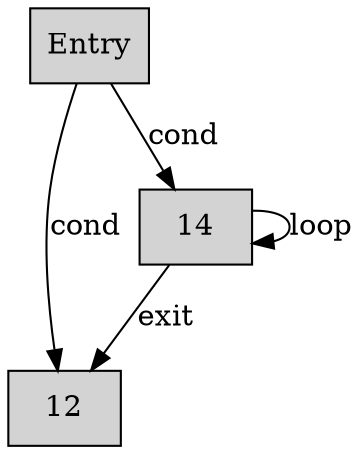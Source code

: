 digraph CFG {
    node [shape=box, style=filled];
    
    Entry [label="Entry"];
    Node12 [label="12"];
    Node14 [label="14"];

    Entry -> Node12 [label="cond"];
    Entry -> Node14 [label="cond"];
    Node14 -> Node14 [label="loop"];
    Node14 -> Node12 [label="exit"];
}